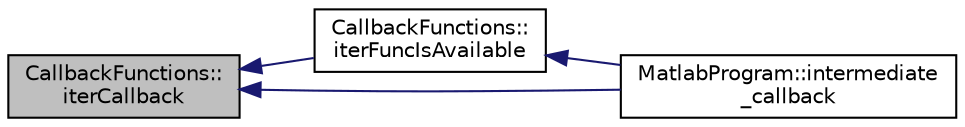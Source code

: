 digraph "CallbackFunctions::iterCallback"
{
  edge [fontname="Helvetica",fontsize="10",labelfontname="Helvetica",labelfontsize="10"];
  node [fontname="Helvetica",fontsize="10",shape=record];
  rankdir="LR";
  Node146 [label="CallbackFunctions::\literCallback",height=0.2,width=0.4,color="black", fillcolor="grey75", style="filled", fontcolor="black"];
  Node146 -> Node147 [dir="back",color="midnightblue",fontsize="10",style="solid",fontname="Helvetica"];
  Node147 [label="CallbackFunctions::\literFuncIsAvailable",height=0.2,width=0.4,color="black", fillcolor="white", style="filled",URL="$d1/d04/class_callback_functions.html#ac7aea8a1a3834587b805c5bf8e1f5598"];
  Node147 -> Node148 [dir="back",color="midnightblue",fontsize="10",style="solid",fontname="Helvetica"];
  Node148 [label="MatlabProgram::intermediate\l_callback",height=0.2,width=0.4,color="black", fillcolor="white", style="filled",URL="$da/da5/class_matlab_program.html#a7b27f2597e5ad78f5d2ee23a0828d009"];
  Node146 -> Node148 [dir="back",color="midnightblue",fontsize="10",style="solid",fontname="Helvetica"];
}
